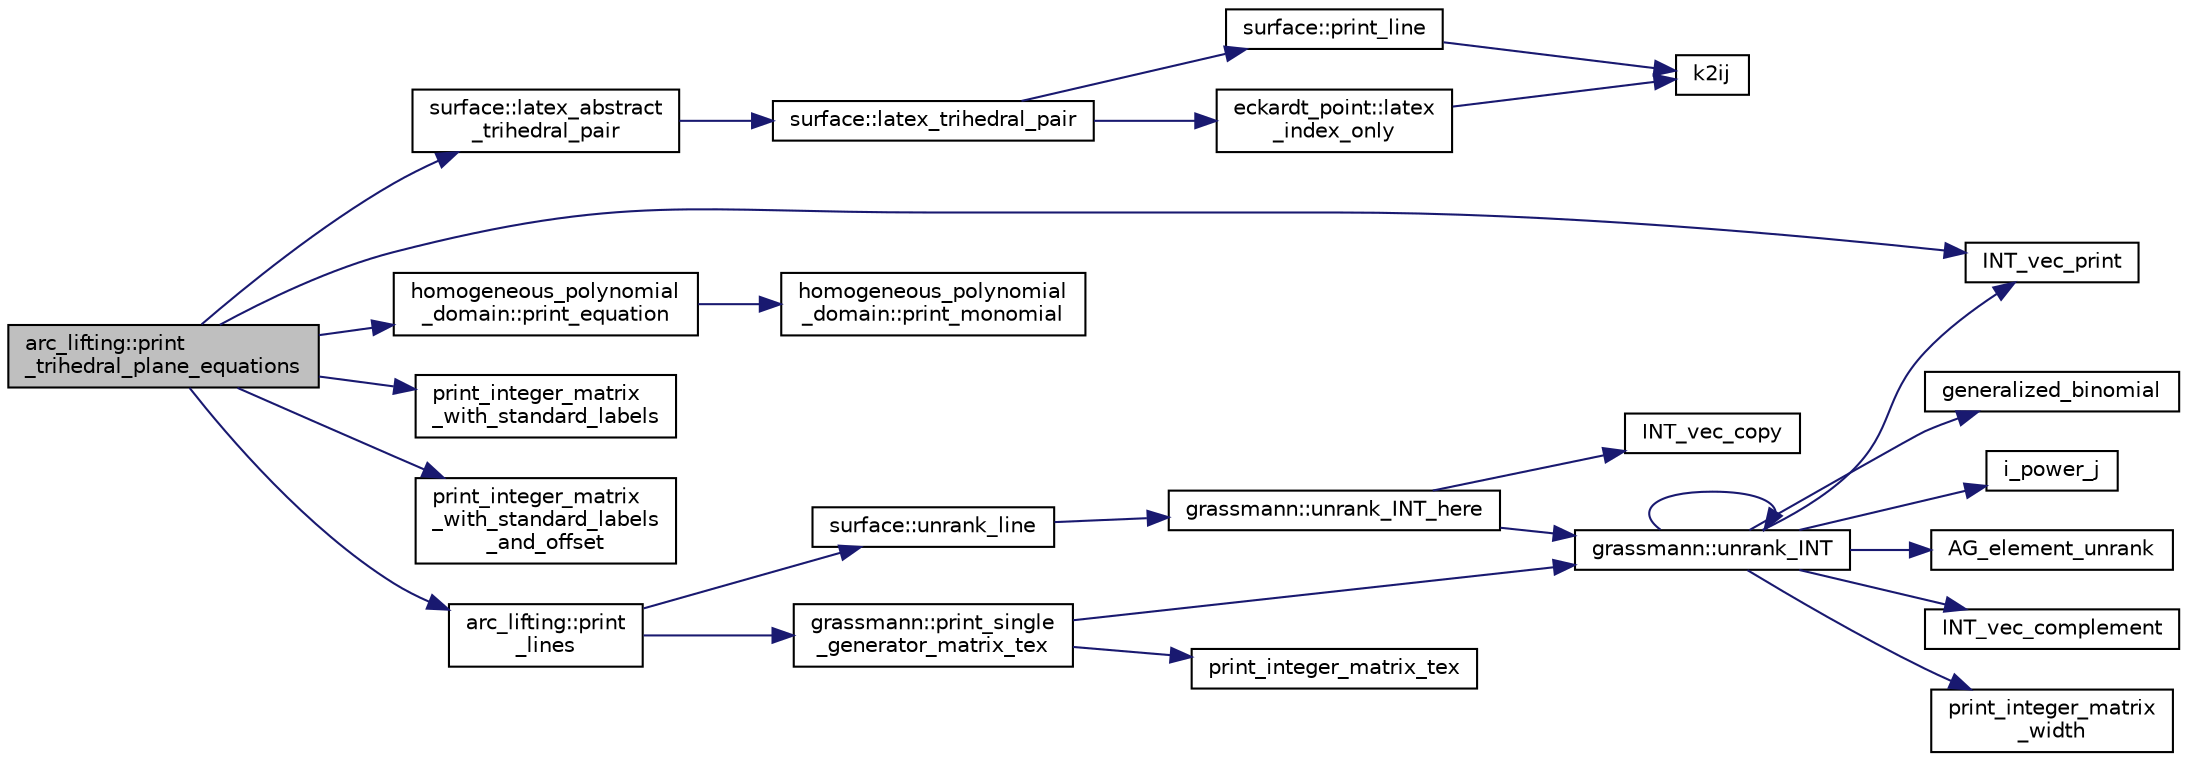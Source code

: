 digraph "arc_lifting::print_trihedral_plane_equations"
{
  edge [fontname="Helvetica",fontsize="10",labelfontname="Helvetica",labelfontsize="10"];
  node [fontname="Helvetica",fontsize="10",shape=record];
  rankdir="LR";
  Node1314 [label="arc_lifting::print\l_trihedral_plane_equations",height=0.2,width=0.4,color="black", fillcolor="grey75", style="filled", fontcolor="black"];
  Node1314 -> Node1315 [color="midnightblue",fontsize="10",style="solid",fontname="Helvetica"];
  Node1315 [label="surface::latex_abstract\l_trihedral_pair",height=0.2,width=0.4,color="black", fillcolor="white", style="filled",URL="$d5/d88/classsurface.html#a67161b031df3fdd60989e73ec3a9213e"];
  Node1315 -> Node1316 [color="midnightblue",fontsize="10",style="solid",fontname="Helvetica"];
  Node1316 [label="surface::latex_trihedral_pair",height=0.2,width=0.4,color="black", fillcolor="white", style="filled",URL="$d5/d88/classsurface.html#af05aa0ba4420eee9f859ac13010137ac"];
  Node1316 -> Node1317 [color="midnightblue",fontsize="10",style="solid",fontname="Helvetica"];
  Node1317 [label="surface::print_line",height=0.2,width=0.4,color="black", fillcolor="white", style="filled",URL="$d5/d88/classsurface.html#a3c3b2848519e60d214db736b4e397789"];
  Node1317 -> Node1318 [color="midnightblue",fontsize="10",style="solid",fontname="Helvetica"];
  Node1318 [label="k2ij",height=0.2,width=0.4,color="black", fillcolor="white", style="filled",URL="$df/dbf/sajeeb_8_c.html#a94379148acec1c2aeedad1903aa0756a"];
  Node1316 -> Node1319 [color="midnightblue",fontsize="10",style="solid",fontname="Helvetica"];
  Node1319 [label="eckardt_point::latex\l_index_only",height=0.2,width=0.4,color="black", fillcolor="white", style="filled",URL="$d6/d2e/classeckardt__point.html#af8fdbe7105921bd80a717cbdaae00e87"];
  Node1319 -> Node1318 [color="midnightblue",fontsize="10",style="solid",fontname="Helvetica"];
  Node1314 -> Node1320 [color="midnightblue",fontsize="10",style="solid",fontname="Helvetica"];
  Node1320 [label="INT_vec_print",height=0.2,width=0.4,color="black", fillcolor="white", style="filled",URL="$df/dbf/sajeeb_8_c.html#a79a5901af0b47dd0d694109543c027fe"];
  Node1314 -> Node1321 [color="midnightblue",fontsize="10",style="solid",fontname="Helvetica"];
  Node1321 [label="homogeneous_polynomial\l_domain::print_equation",height=0.2,width=0.4,color="black", fillcolor="white", style="filled",URL="$d2/da7/classhomogeneous__polynomial__domain.html#a39fe7da58a442801d7c8be1121a57bfe"];
  Node1321 -> Node1322 [color="midnightblue",fontsize="10",style="solid",fontname="Helvetica"];
  Node1322 [label="homogeneous_polynomial\l_domain::print_monomial",height=0.2,width=0.4,color="black", fillcolor="white", style="filled",URL="$d2/da7/classhomogeneous__polynomial__domain.html#aba45b13898b259a147e45bf92a622fd8"];
  Node1314 -> Node1323 [color="midnightblue",fontsize="10",style="solid",fontname="Helvetica"];
  Node1323 [label="print_integer_matrix\l_with_standard_labels",height=0.2,width=0.4,color="black", fillcolor="white", style="filled",URL="$d5/db4/io__and__os_8h.html#ad39c343d865ff89a5aad3c689280ad09"];
  Node1314 -> Node1324 [color="midnightblue",fontsize="10",style="solid",fontname="Helvetica"];
  Node1324 [label="print_integer_matrix\l_with_standard_labels\l_and_offset",height=0.2,width=0.4,color="black", fillcolor="white", style="filled",URL="$d5/db4/io__and__os_8h.html#a0598d3925a117c7ceee6efff0753abb1"];
  Node1314 -> Node1325 [color="midnightblue",fontsize="10",style="solid",fontname="Helvetica"];
  Node1325 [label="arc_lifting::print\l_lines",height=0.2,width=0.4,color="black", fillcolor="white", style="filled",URL="$dc/db7/classarc__lifting.html#a009bcb8a7affe10703e00d89989d69ab"];
  Node1325 -> Node1326 [color="midnightblue",fontsize="10",style="solid",fontname="Helvetica"];
  Node1326 [label="surface::unrank_line",height=0.2,width=0.4,color="black", fillcolor="white", style="filled",URL="$d5/d88/classsurface.html#ade50f5b8b4ca454e83f7dc04bd87e456"];
  Node1326 -> Node1327 [color="midnightblue",fontsize="10",style="solid",fontname="Helvetica"];
  Node1327 [label="grassmann::unrank_INT_here",height=0.2,width=0.4,color="black", fillcolor="white", style="filled",URL="$df/d02/classgrassmann.html#aa51bb30ed0feb7ad87d500b76e0b3cbe"];
  Node1327 -> Node1328 [color="midnightblue",fontsize="10",style="solid",fontname="Helvetica"];
  Node1328 [label="grassmann::unrank_INT",height=0.2,width=0.4,color="black", fillcolor="white", style="filled",URL="$df/d02/classgrassmann.html#a32079405b95a6da2ba1420567d762d64"];
  Node1328 -> Node1329 [color="midnightblue",fontsize="10",style="solid",fontname="Helvetica"];
  Node1329 [label="generalized_binomial",height=0.2,width=0.4,color="black", fillcolor="white", style="filled",URL="$d2/d7c/combinatorics_8_c.html#a24762dc22e45175d18ec1ec1d2556ae8"];
  Node1328 -> Node1330 [color="midnightblue",fontsize="10",style="solid",fontname="Helvetica"];
  Node1330 [label="i_power_j",height=0.2,width=0.4,color="black", fillcolor="white", style="filled",URL="$de/dc5/algebra__and__number__theory_8h.html#a39b321523e8957d701618bb5cac542b5"];
  Node1328 -> Node1331 [color="midnightblue",fontsize="10",style="solid",fontname="Helvetica"];
  Node1331 [label="AG_element_unrank",height=0.2,width=0.4,color="black", fillcolor="white", style="filled",URL="$d4/d67/geometry_8h.html#a4a33b86c87b2879b97cfa1327abe2885"];
  Node1328 -> Node1320 [color="midnightblue",fontsize="10",style="solid",fontname="Helvetica"];
  Node1328 -> Node1328 [color="midnightblue",fontsize="10",style="solid",fontname="Helvetica"];
  Node1328 -> Node1332 [color="midnightblue",fontsize="10",style="solid",fontname="Helvetica"];
  Node1332 [label="INT_vec_complement",height=0.2,width=0.4,color="black", fillcolor="white", style="filled",URL="$d5/db4/io__and__os_8h.html#a2a0a724647575fcd3090c763985eb81a"];
  Node1328 -> Node1333 [color="midnightblue",fontsize="10",style="solid",fontname="Helvetica"];
  Node1333 [label="print_integer_matrix\l_width",height=0.2,width=0.4,color="black", fillcolor="white", style="filled",URL="$d5/db4/io__and__os_8h.html#aa78f3e73fc2179251bd15adbcc31573f"];
  Node1327 -> Node1334 [color="midnightblue",fontsize="10",style="solid",fontname="Helvetica"];
  Node1334 [label="INT_vec_copy",height=0.2,width=0.4,color="black", fillcolor="white", style="filled",URL="$df/dbf/sajeeb_8_c.html#ac2d875e27e009af6ec04d17254d11075"];
  Node1325 -> Node1335 [color="midnightblue",fontsize="10",style="solid",fontname="Helvetica"];
  Node1335 [label="grassmann::print_single\l_generator_matrix_tex",height=0.2,width=0.4,color="black", fillcolor="white", style="filled",URL="$df/d02/classgrassmann.html#aac233f873cf4090359aab75e9604a573"];
  Node1335 -> Node1328 [color="midnightblue",fontsize="10",style="solid",fontname="Helvetica"];
  Node1335 -> Node1336 [color="midnightblue",fontsize="10",style="solid",fontname="Helvetica"];
  Node1336 [label="print_integer_matrix_tex",height=0.2,width=0.4,color="black", fillcolor="white", style="filled",URL="$d5/db4/io__and__os_8h.html#aef00fc6ceb34669a3d92944906509bd1"];
}
